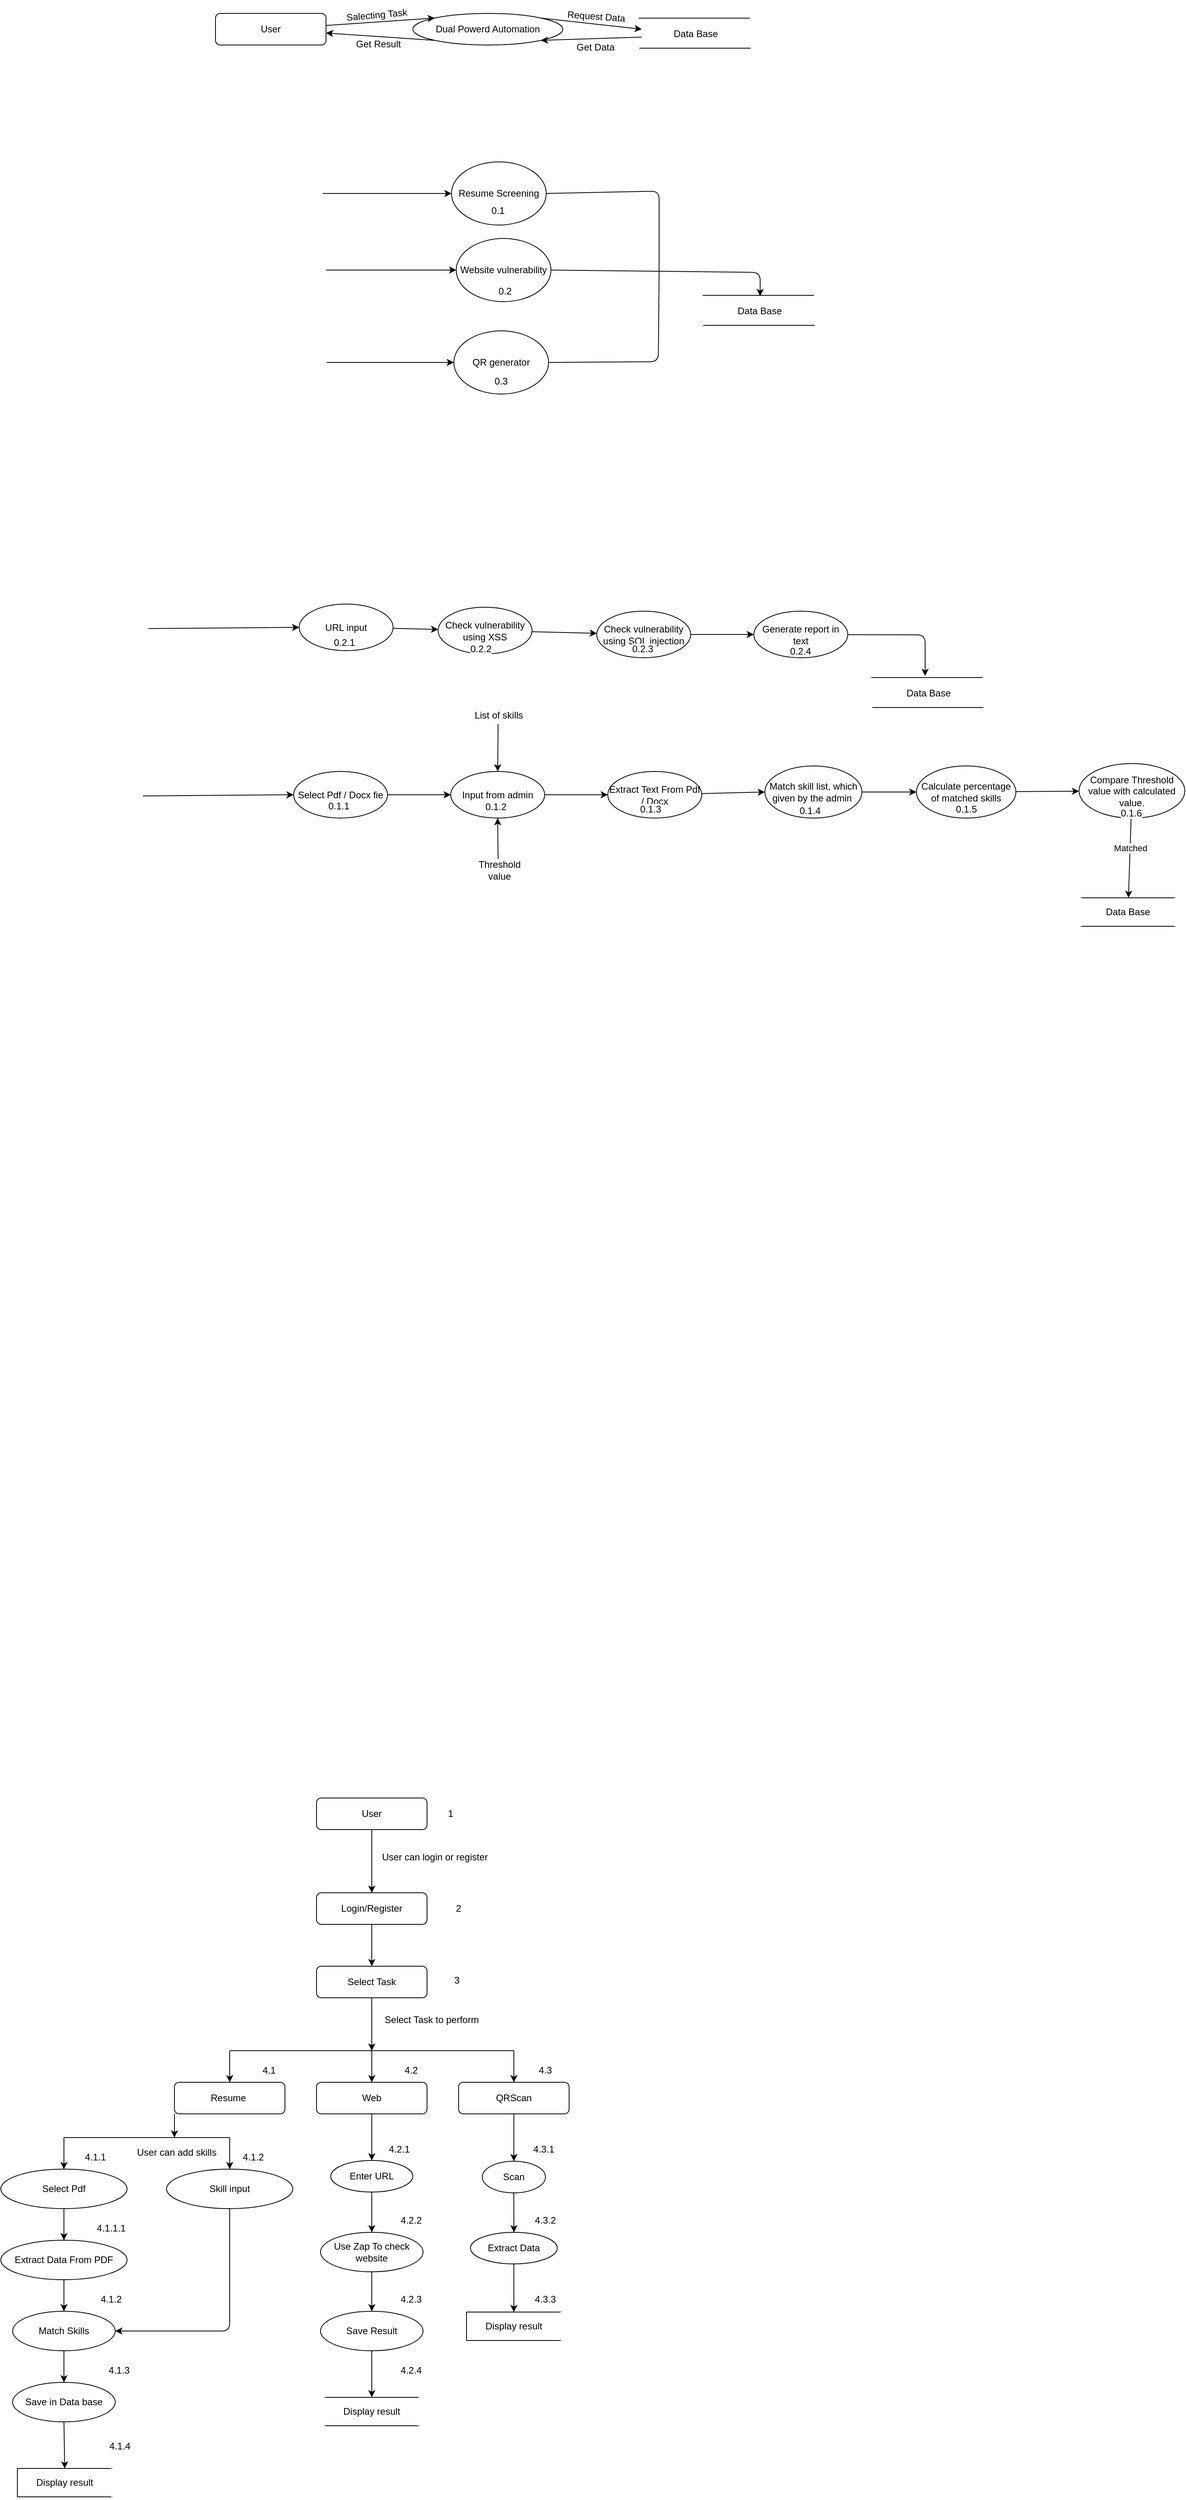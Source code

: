 <mxfile>
    <diagram id="rbiXSjlfoxICydGyb6rr" name="Page-1">
        <mxGraphModel dx="741" dy="552" grid="0" gridSize="10" guides="0" tooltips="1" connect="1" arrows="1" fold="1" page="1" pageScale="1" pageWidth="1654" pageHeight="2336" background="#ffffff" math="0" shadow="0">
            <root>
                <mxCell id="0"/>
                <mxCell id="1" parent="0"/>
                <mxCell id="105" value="" style="edgeStyle=none;html=1;entryX=0;entryY=0;entryDx=0;entryDy=0;rounded=1;strokeColor=#000000;" parent="1" source="103" target="104" edge="1">
                    <mxGeometry relative="1" as="geometry"/>
                </mxCell>
                <mxCell id="103" value="User" style="rounded=1;whiteSpace=wrap;html=1;fontColor=#000000;fillColor=none;strokeColor=#000000;" parent="1" vertex="1">
                    <mxGeometry x="383" y="100" width="140" height="40" as="geometry"/>
                </mxCell>
                <mxCell id="107" style="edgeStyle=none;html=1;exitX=1;exitY=0;exitDx=0;exitDy=0;entryX=0;entryY=0.5;entryDx=0;entryDy=0;rounded=1;strokeColor=#000000;" parent="1" source="104" edge="1">
                    <mxGeometry relative="1" as="geometry">
                        <mxPoint x="923" y="120" as="targetPoint"/>
                    </mxGeometry>
                </mxCell>
                <mxCell id="109" style="edgeStyle=none;html=1;exitX=0;exitY=1;exitDx=0;exitDy=0;rounded=1;strokeColor=#000000;" parent="1" source="104" target="103" edge="1">
                    <mxGeometry relative="1" as="geometry"/>
                </mxCell>
                <mxCell id="104" value="Dual Powerd Automation" style="ellipse;whiteSpace=wrap;html=1;rounded=1;fontColor=#000000;fillColor=none;strokeColor=#000000;" parent="1" vertex="1">
                    <mxGeometry x="633" y="100" width="190" height="40" as="geometry"/>
                </mxCell>
                <mxCell id="108" style="edgeStyle=none;html=1;exitX=0;exitY=0.75;exitDx=0;exitDy=0;entryX=1;entryY=1;entryDx=0;entryDy=0;rounded=1;strokeColor=#000000;" parent="1" target="104" edge="1">
                    <mxGeometry relative="1" as="geometry">
                        <mxPoint x="923" y="130" as="sourcePoint"/>
                    </mxGeometry>
                </mxCell>
                <mxCell id="112" value="" style="edgeStyle=none;html=1;rounded=1;strokeColor=#000000;" parent="1" source="110" target="111" edge="1">
                    <mxGeometry relative="1" as="geometry"/>
                </mxCell>
                <mxCell id="110" value="User" style="rounded=1;whiteSpace=wrap;html=1;fillColor=none;gradientColor=none;fillStyle=auto;strokeColor=#000000;fontColor=#000000;" parent="1" vertex="1">
                    <mxGeometry x="511" y="2360" width="140" height="40" as="geometry"/>
                </mxCell>
                <mxCell id="114" value="" style="edgeStyle=none;html=1;rounded=1;strokeColor=#000000;" parent="1" source="111" target="113" edge="1">
                    <mxGeometry relative="1" as="geometry"/>
                </mxCell>
                <mxCell id="111" value="Login/Register" style="rounded=1;whiteSpace=wrap;html=1;fontColor=#000000;fillColor=none;strokeColor=#000000;" parent="1" vertex="1">
                    <mxGeometry x="511" y="2480" width="140" height="40" as="geometry"/>
                </mxCell>
                <mxCell id="119" style="edgeStyle=none;html=1;exitX=0.5;exitY=1;exitDx=0;exitDy=0;rounded=1;strokeColor=#000000;" parent="1" source="113" edge="1">
                    <mxGeometry relative="1" as="geometry">
                        <mxPoint x="581" y="2680" as="targetPoint"/>
                    </mxGeometry>
                </mxCell>
                <mxCell id="113" value="Select Task" style="rounded=1;whiteSpace=wrap;html=1;fillColor=none;strokeColor=#000000;fontColor=#000000;" parent="1" vertex="1">
                    <mxGeometry x="511" y="2573" width="140" height="40" as="geometry"/>
                </mxCell>
                <mxCell id="115" value="1" style="text;strokeColor=none;align=center;fillColor=none;html=1;verticalAlign=middle;whiteSpace=wrap;rounded=1;fontColor=#000000;" parent="1" vertex="1">
                    <mxGeometry x="651" y="2365" width="60" height="30" as="geometry"/>
                </mxCell>
                <mxCell id="116" value="User can login or register" style="text;html=1;align=center;verticalAlign=middle;whiteSpace=wrap;rounded=0;shadow=0;glass=0;fontColor=#000000;" parent="1" vertex="1">
                    <mxGeometry x="591" y="2420" width="140" height="30" as="geometry"/>
                </mxCell>
                <mxCell id="117" value="2" style="text;strokeColor=none;align=center;fillColor=none;html=1;verticalAlign=middle;whiteSpace=wrap;rounded=1;fontColor=#000000;" parent="1" vertex="1">
                    <mxGeometry x="661" y="2485" width="60" height="30" as="geometry"/>
                </mxCell>
                <mxCell id="127" value="" style="edgeStyle=none;html=1;rounded=1;strokeColor=#000000;fontColor=#000000;" parent="1" target="126" edge="1">
                    <mxGeometry relative="1" as="geometry">
                        <mxPoint x="191" y="2790" as="sourcePoint"/>
                    </mxGeometry>
                </mxCell>
                <mxCell id="118" value="Resume&amp;nbsp;" style="rounded=1;whiteSpace=wrap;html=1;fontColor=#000000;strokeColor=#000000;fillColor=none;" parent="1" vertex="1">
                    <mxGeometry x="331" y="2720" width="140" height="40" as="geometry"/>
                </mxCell>
                <mxCell id="120" value="" style="endArrow=none;html=1;rounded=1;strokeColor=#000000;" parent="1" edge="1">
                    <mxGeometry width="50" height="50" relative="1" as="geometry">
                        <mxPoint x="401" y="2680" as="sourcePoint"/>
                        <mxPoint x="761" y="2680" as="targetPoint"/>
                        <Array as="points"/>
                    </mxGeometry>
                </mxCell>
                <mxCell id="121" value="" style="endArrow=classic;html=1;entryX=0.5;entryY=0;entryDx=0;entryDy=0;rounded=1;strokeColor=#000000;" parent="1" target="118" edge="1">
                    <mxGeometry width="50" height="50" relative="1" as="geometry">
                        <mxPoint x="401" y="2680" as="sourcePoint"/>
                        <mxPoint x="711" y="2610" as="targetPoint"/>
                    </mxGeometry>
                </mxCell>
                <mxCell id="133" value="" style="edgeStyle=none;html=1;rounded=1;strokeColor=#000000;fontColor=#000000;" parent="1" source="122" target="132" edge="1">
                    <mxGeometry relative="1" as="geometry"/>
                </mxCell>
                <mxCell id="122" value="Web" style="rounded=1;whiteSpace=wrap;html=1;strokeColor=#000000;fillColor=none;fontColor=#000000;" parent="1" vertex="1">
                    <mxGeometry x="511" y="2720" width="140" height="40" as="geometry"/>
                </mxCell>
                <mxCell id="137" value="" style="edgeStyle=none;html=1;rounded=1;strokeColor=#000000;fontColor=#000000;" parent="1" source="123" target="136" edge="1">
                    <mxGeometry relative="1" as="geometry"/>
                </mxCell>
                <mxCell id="123" value="QRScan" style="rounded=1;whiteSpace=wrap;html=1;strokeColor=#000000;fillColor=none;fontColor=#000000;" parent="1" vertex="1">
                    <mxGeometry x="691" y="2720" width="140" height="40" as="geometry"/>
                </mxCell>
                <mxCell id="124" value="" style="endArrow=classic;html=1;entryX=0.5;entryY=0;entryDx=0;entryDy=0;rounded=1;strokeColor=#000000;" parent="1" target="123" edge="1">
                    <mxGeometry width="50" height="50" relative="1" as="geometry">
                        <mxPoint x="761" y="2680" as="sourcePoint"/>
                        <mxPoint x="711" y="2610" as="targetPoint"/>
                    </mxGeometry>
                </mxCell>
                <mxCell id="125" value="" style="endArrow=classic;html=1;entryX=0.5;entryY=0;entryDx=0;entryDy=0;rounded=1;strokeColor=#000000;" parent="1" target="122" edge="1">
                    <mxGeometry width="50" height="50" relative="1" as="geometry">
                        <mxPoint x="581" y="2680" as="sourcePoint"/>
                        <mxPoint x="711" y="2610" as="targetPoint"/>
                    </mxGeometry>
                </mxCell>
                <mxCell id="143" value="" style="edgeStyle=none;html=1;entryX=0.5;entryY=0;entryDx=0;entryDy=0;rounded=1;strokeColor=#000000;" parent="1" source="126" target="149" edge="1">
                    <mxGeometry relative="1" as="geometry">
                        <mxPoint x="191" y="2920" as="targetPoint"/>
                    </mxGeometry>
                </mxCell>
                <mxCell id="126" value="Select Pdf" style="ellipse;whiteSpace=wrap;html=1;rounded=1;fontColor=#000000;strokeColor=#000000;fillColor=none;" parent="1" vertex="1">
                    <mxGeometry x="111" y="2830" width="160" height="50" as="geometry"/>
                </mxCell>
                <mxCell id="128" value="3" style="text;strokeColor=none;align=center;fillColor=none;html=1;verticalAlign=middle;whiteSpace=wrap;rounded=1;fontColor=#000000;" parent="1" vertex="1">
                    <mxGeometry x="659" y="2576" width="60" height="30" as="geometry"/>
                </mxCell>
                <mxCell id="129" value="4.1" style="text;strokeColor=none;align=center;fillColor=none;html=1;verticalAlign=middle;whiteSpace=wrap;rounded=1;fontColor=#000000;" parent="1" vertex="1">
                    <mxGeometry x="421" y="2690" width="60" height="30" as="geometry"/>
                </mxCell>
                <mxCell id="130" value="4.2" style="text;strokeColor=none;align=center;fillColor=none;html=1;verticalAlign=middle;whiteSpace=wrap;rounded=1;fontColor=#000000;" parent="1" vertex="1">
                    <mxGeometry x="601" y="2690" width="60" height="30" as="geometry"/>
                </mxCell>
                <mxCell id="131" value="4.3" style="text;strokeColor=none;align=center;fillColor=none;html=1;verticalAlign=middle;whiteSpace=wrap;rounded=1;fontColor=#000000;" parent="1" vertex="1">
                    <mxGeometry x="771" y="2690" width="60" height="30" as="geometry"/>
                </mxCell>
                <mxCell id="152" value="" style="edgeStyle=none;html=1;rounded=1;strokeColor=#000000;" parent="1" source="132" target="151" edge="1">
                    <mxGeometry relative="1" as="geometry"/>
                </mxCell>
                <mxCell id="132" value="Enter URL" style="ellipse;whiteSpace=wrap;html=1;rounded=1;fontColor=#000000;strokeColor=#000000;fillColor=none;" parent="1" vertex="1">
                    <mxGeometry x="529" y="2819" width="104" height="40" as="geometry"/>
                </mxCell>
                <mxCell id="156" value="" style="edgeStyle=none;html=1;rounded=1;strokeColor=#000000;" parent="1" source="136" target="155" edge="1">
                    <mxGeometry relative="1" as="geometry"/>
                </mxCell>
                <mxCell id="136" value="Scan" style="ellipse;whiteSpace=wrap;html=1;rounded=1;fontColor=#000000;strokeColor=#000000;fillColor=none;" parent="1" vertex="1">
                    <mxGeometry x="721" y="2820" width="80" height="40" as="geometry"/>
                </mxCell>
                <mxCell id="146" style="edgeStyle=none;html=1;exitX=0.5;exitY=1;exitDx=0;exitDy=0;entryX=1;entryY=0.5;entryDx=0;entryDy=0;rounded=1;strokeColor=#000000;" parent="1" source="138" target="144" edge="1">
                    <mxGeometry relative="1" as="geometry">
                        <mxPoint x="401" y="3020" as="targetPoint"/>
                        <Array as="points">
                            <mxPoint x="401" y="3035"/>
                        </Array>
                    </mxGeometry>
                </mxCell>
                <mxCell id="138" value="Skill input" style="ellipse;whiteSpace=wrap;html=1;rounded=1;fontColor=#000000;strokeColor=#000000;fillColor=none;" parent="1" vertex="1">
                    <mxGeometry x="321" y="2830" width="160" height="50" as="geometry"/>
                </mxCell>
                <mxCell id="139" value="" style="endArrow=none;html=1;rounded=1;strokeColor=#000000;fontColor=#000000;" parent="1" edge="1">
                    <mxGeometry width="50" height="50" relative="1" as="geometry">
                        <mxPoint x="191" y="2790" as="sourcePoint"/>
                        <mxPoint x="401" y="2790" as="targetPoint"/>
                        <Array as="points"/>
                    </mxGeometry>
                </mxCell>
                <mxCell id="140" value="" style="edgeStyle=none;html=1;entryX=0.5;entryY=0;entryDx=0;entryDy=0;rounded=1;strokeColor=#000000;" parent="1" target="138" edge="1">
                    <mxGeometry relative="1" as="geometry">
                        <mxPoint x="401" y="2790" as="sourcePoint"/>
                        <mxPoint x="201" y="2840" as="targetPoint"/>
                    </mxGeometry>
                </mxCell>
                <mxCell id="141" value="" style="edgeStyle=none;html=1;exitX=0;exitY=1;exitDx=0;exitDy=0;rounded=1;strokeColor=#000000;fontColor=#000000;" parent="1" source="118" edge="1">
                    <mxGeometry relative="1" as="geometry">
                        <mxPoint x="211" y="2810" as="sourcePoint"/>
                        <mxPoint x="331" y="2790" as="targetPoint"/>
                    </mxGeometry>
                </mxCell>
                <mxCell id="145" value="" style="edgeStyle=none;html=1;exitX=0.5;exitY=1;exitDx=0;exitDy=0;rounded=1;strokeColor=#000000;" parent="1" source="149" target="144" edge="1">
                    <mxGeometry relative="1" as="geometry">
                        <mxPoint x="192.176" y="2960" as="sourcePoint"/>
                    </mxGeometry>
                </mxCell>
                <mxCell id="148" value="" style="edgeStyle=none;html=1;rounded=1;strokeColor=#000000;" parent="1" source="144" target="147" edge="1">
                    <mxGeometry relative="1" as="geometry"/>
                </mxCell>
                <mxCell id="144" value="Match Skills" style="ellipse;whiteSpace=wrap;html=1;rounded=1;fontColor=#000000;strokeColor=#000000;fillColor=none;" parent="1" vertex="1">
                    <mxGeometry x="126" y="3010" width="130" height="50" as="geometry"/>
                </mxCell>
                <mxCell id="174" style="edgeStyle=none;html=1;exitX=0.5;exitY=1;exitDx=0;exitDy=0;entryX=0.5;entryY=0;entryDx=0;entryDy=0;rounded=1;strokeColor=#000000;" parent="1" source="147" target="184" edge="1">
                    <mxGeometry relative="1" as="geometry">
                        <mxPoint x="191.5" y="3207.5" as="targetPoint"/>
                    </mxGeometry>
                </mxCell>
                <mxCell id="147" value="Save in Data base" style="ellipse;whiteSpace=wrap;html=1;rounded=1;fontColor=#000000;strokeColor=#000000;fillColor=none;" parent="1" vertex="1">
                    <mxGeometry x="126" y="3100" width="130" height="50" as="geometry"/>
                </mxCell>
                <mxCell id="149" value="Extract Data From PDF" style="ellipse;whiteSpace=wrap;html=1;rounded=1;fontColor=#000000;strokeColor=#000000;fillColor=none;" parent="1" vertex="1">
                    <mxGeometry x="111" y="2920" width="160" height="50" as="geometry"/>
                </mxCell>
                <mxCell id="154" value="" style="edgeStyle=none;html=1;rounded=1;strokeColor=#000000;" parent="1" source="151" target="153" edge="1">
                    <mxGeometry relative="1" as="geometry"/>
                </mxCell>
                <mxCell id="151" value="Use Zap To check website" style="ellipse;whiteSpace=wrap;html=1;rounded=1;fontColor=#000000;strokeColor=#000000;fillColor=none;" parent="1" vertex="1">
                    <mxGeometry x="516" y="2910" width="130" height="50" as="geometry"/>
                </mxCell>
                <mxCell id="160" value="" style="edgeStyle=none;html=1;rounded=1;strokeColor=#000000;entryX=0.5;entryY=0;entryDx=0;entryDy=0;" parent="1" source="153" target="186" edge="1">
                    <mxGeometry relative="1" as="geometry">
                        <mxPoint x="581" y="3100" as="targetPoint"/>
                    </mxGeometry>
                </mxCell>
                <mxCell id="153" value="Save Result" style="ellipse;whiteSpace=wrap;html=1;rounded=1;fontColor=#000000;strokeColor=#000000;fillColor=none;" parent="1" vertex="1">
                    <mxGeometry x="516" y="3010" width="130" height="50" as="geometry"/>
                </mxCell>
                <mxCell id="158" value="" style="edgeStyle=none;html=1;rounded=1;strokeColor=#000000;entryX=0.5;entryY=0;entryDx=0;entryDy=0;" parent="1" source="155" target="188" edge="1">
                    <mxGeometry relative="1" as="geometry">
                        <mxPoint x="761" y="3010" as="targetPoint"/>
                    </mxGeometry>
                </mxCell>
                <mxCell id="155" value="Extract Data" style="ellipse;whiteSpace=wrap;html=1;rounded=1;fontColor=#000000;strokeColor=#000000;fillColor=none;" parent="1" vertex="1">
                    <mxGeometry x="706" y="2910" width="110" height="40" as="geometry"/>
                </mxCell>
                <mxCell id="161" value="4.1.1" style="text;strokeColor=none;align=center;fillColor=none;html=1;verticalAlign=middle;whiteSpace=wrap;rounded=1;fontColor=#000000;" parent="1" vertex="1">
                    <mxGeometry x="201" y="2800" width="60" height="30" as="geometry"/>
                </mxCell>
                <mxCell id="162" value="4.1.2" style="text;strokeColor=none;align=center;fillColor=none;html=1;verticalAlign=middle;whiteSpace=wrap;rounded=1;fontColor=#000000;" parent="1" vertex="1">
                    <mxGeometry x="401" y="2800" width="60" height="30" as="geometry"/>
                </mxCell>
                <mxCell id="163" value="4.2.1" style="text;strokeColor=none;align=center;fillColor=none;html=1;verticalAlign=middle;whiteSpace=wrap;rounded=1;fontColor=#000000;" parent="1" vertex="1">
                    <mxGeometry x="586" y="2790" width="60" height="30" as="geometry"/>
                </mxCell>
                <mxCell id="164" value="4.3.1" style="text;strokeColor=none;align=center;fillColor=none;html=1;verticalAlign=middle;whiteSpace=wrap;rounded=1;fontColor=#000000;" parent="1" vertex="1">
                    <mxGeometry x="769" y="2790" width="60" height="30" as="geometry"/>
                </mxCell>
                <mxCell id="165" value="4.1.1.1" style="text;strokeColor=none;align=center;fillColor=none;html=1;verticalAlign=middle;whiteSpace=wrap;rounded=1;fontColor=#000000;" parent="1" vertex="1">
                    <mxGeometry x="221" y="2890" width="60" height="30" as="geometry"/>
                </mxCell>
                <mxCell id="166" value="4.1.2" style="text;strokeColor=none;align=center;fillColor=none;html=1;verticalAlign=middle;whiteSpace=wrap;rounded=1;fontColor=#000000;" parent="1" vertex="1">
                    <mxGeometry x="221" y="2980" width="60" height="30" as="geometry"/>
                </mxCell>
                <mxCell id="167" value="4.1.3" style="text;strokeColor=none;align=center;fillColor=none;html=1;verticalAlign=middle;whiteSpace=wrap;rounded=1;fontColor=#000000;" parent="1" vertex="1">
                    <mxGeometry x="231" y="3070" width="60" height="30" as="geometry"/>
                </mxCell>
                <mxCell id="168" value="4.2.2" style="text;strokeColor=none;align=center;fillColor=none;html=1;verticalAlign=middle;whiteSpace=wrap;rounded=1;fontColor=#000000;" parent="1" vertex="1">
                    <mxGeometry x="601" y="2880" width="60" height="30" as="geometry"/>
                </mxCell>
                <mxCell id="169" value="4.2.3" style="text;strokeColor=none;align=center;fillColor=none;html=1;verticalAlign=middle;whiteSpace=wrap;rounded=1;fontColor=#000000;" parent="1" vertex="1">
                    <mxGeometry x="601" y="2980" width="60" height="30" as="geometry"/>
                </mxCell>
                <mxCell id="170" value="4.2.4" style="text;strokeColor=none;align=center;fillColor=none;html=1;verticalAlign=middle;whiteSpace=wrap;rounded=1;fontColor=#000000;" parent="1" vertex="1">
                    <mxGeometry x="601" y="3070" width="60" height="30" as="geometry"/>
                </mxCell>
                <mxCell id="171" value="4.3.2" style="text;strokeColor=none;align=center;fillColor=none;html=1;verticalAlign=middle;whiteSpace=wrap;rounded=1;fontColor=#000000;" parent="1" vertex="1">
                    <mxGeometry x="771" y="2880" width="60" height="30" as="geometry"/>
                </mxCell>
                <mxCell id="172" value="4.3.3" style="text;strokeColor=none;align=center;fillColor=none;html=1;verticalAlign=middle;whiteSpace=wrap;rounded=1;fontColor=#000000;" parent="1" vertex="1">
                    <mxGeometry x="771" y="2980" width="60" height="30" as="geometry"/>
                </mxCell>
                <mxCell id="175" value="4.1.4" style="text;strokeColor=none;align=center;fillColor=none;html=1;verticalAlign=middle;whiteSpace=wrap;rounded=1;fontColor=#000000;" parent="1" vertex="1">
                    <mxGeometry x="232" y="3166" width="60" height="30" as="geometry"/>
                </mxCell>
                <mxCell id="176" value="Salecting Task" style="text;strokeColor=none;align=center;fillColor=none;html=1;verticalAlign=middle;whiteSpace=wrap;rounded=0;shadow=0;glass=0;sketch=0;fillStyle=auto;fontColor=#000000;rotation=-5;" parent="1" vertex="1">
                    <mxGeometry x="547" y="87" width="81" height="30" as="geometry"/>
                </mxCell>
                <mxCell id="177" value="Get Result" style="text;strokeColor=none;align=center;fillColor=none;html=1;verticalAlign=middle;whiteSpace=wrap;rounded=0;shadow=0;glass=0;sketch=0;fillStyle=auto;fontColor=#000000;rotation=0;" parent="1" vertex="1">
                    <mxGeometry x="549" y="124" width="81" height="30" as="geometry"/>
                </mxCell>
                <mxCell id="178" value="Get Data" style="text;strokeColor=none;align=center;fillColor=none;html=1;verticalAlign=middle;whiteSpace=wrap;rounded=0;shadow=0;glass=0;sketch=0;fillStyle=auto;fontColor=#000000;rotation=0;" parent="1" vertex="1">
                    <mxGeometry x="824" y="128" width="81" height="30" as="geometry"/>
                </mxCell>
                <mxCell id="179" value="Request Data" style="text;strokeColor=none;align=center;fillColor=none;html=1;verticalAlign=middle;whiteSpace=wrap;rounded=0;shadow=0;glass=0;sketch=0;fillStyle=auto;fontColor=#000000;rotation=4;" parent="1" vertex="1">
                    <mxGeometry x="825" y="89" width="81" height="30" as="geometry"/>
                </mxCell>
                <mxCell id="180" value="Select Task to perform" style="text;html=1;align=center;verticalAlign=middle;whiteSpace=wrap;rounded=0;shadow=0;glass=0;fontColor=#000000;" parent="1" vertex="1">
                    <mxGeometry x="587" y="2626" width="140" height="30" as="geometry"/>
                </mxCell>
                <mxCell id="181" value="User can add skills" style="text;html=1;align=center;verticalAlign=middle;whiteSpace=wrap;rounded=0;shadow=0;glass=0;fontColor=#000000;" parent="1" vertex="1">
                    <mxGeometry x="264" y="2794" width="140" height="30" as="geometry"/>
                </mxCell>
                <mxCell id="184" value="Display result" style="rounded=0;whiteSpace=wrap;html=1;shadow=0;glass=0;sketch=0;fillStyle=auto;strokeColor=#000000;fontColor=#000000;fillColor=none;gradientColor=none;" parent="1" vertex="1">
                    <mxGeometry x="132" y="3209" width="120" height="36" as="geometry"/>
                </mxCell>
                <mxCell id="185" value="" style="endArrow=none;html=1;strokeColor=#FFFFFF;fontColor=#000000;entryX=1;entryY=0;entryDx=0;entryDy=0;exitX=1;exitY=1;exitDx=0;exitDy=0;strokeWidth=3;" parent="1" source="184" target="184" edge="1">
                    <mxGeometry width="50" height="50" relative="1" as="geometry">
                        <mxPoint x="240" y="3268" as="sourcePoint"/>
                        <mxPoint x="290" y="3218" as="targetPoint"/>
                    </mxGeometry>
                </mxCell>
                <mxCell id="186" value="Display result" style="rounded=0;whiteSpace=wrap;html=1;shadow=0;glass=0;sketch=0;fillStyle=auto;strokeColor=#000000;fontColor=#000000;fillColor=none;gradientColor=none;" parent="1" vertex="1">
                    <mxGeometry x="521" y="3119" width="120" height="36" as="geometry"/>
                </mxCell>
                <mxCell id="187" value="" style="endArrow=none;html=1;strokeColor=#FFFFFF;fontColor=#000000;entryX=1;entryY=0;entryDx=0;entryDy=0;exitX=1;exitY=1;exitDx=0;exitDy=0;strokeWidth=3;" parent="1" source="186" target="186" edge="1">
                    <mxGeometry width="50" height="50" relative="1" as="geometry">
                        <mxPoint x="630" y="3242" as="sourcePoint"/>
                        <mxPoint x="680" y="3192" as="targetPoint"/>
                    </mxGeometry>
                </mxCell>
                <mxCell id="188" value="Display result" style="rounded=0;whiteSpace=wrap;html=1;shadow=0;glass=0;sketch=0;fillStyle=auto;strokeColor=#000000;fontColor=#000000;fillColor=none;gradientColor=none;" parent="1" vertex="1">
                    <mxGeometry x="701" y="3011" width="120" height="36" as="geometry"/>
                </mxCell>
                <mxCell id="189" value="" style="endArrow=none;html=1;strokeColor=#FFFFFF;fontColor=#000000;entryX=1;entryY=0;entryDx=0;entryDy=0;exitX=1;exitY=1;exitDx=0;exitDy=0;strokeWidth=3;" parent="1" source="188" target="188" edge="1">
                    <mxGeometry width="50" height="50" relative="1" as="geometry">
                        <mxPoint x="836" y="3200" as="sourcePoint"/>
                        <mxPoint x="886" y="3150" as="targetPoint"/>
                    </mxGeometry>
                </mxCell>
                <mxCell id="190" value="Resume Screening" style="ellipse;whiteSpace=wrap;html=1;fillColor=none;strokeColor=#000000;fontColor=#000000;" parent="1" vertex="1">
                    <mxGeometry x="682" y="288" width="120" height="80" as="geometry"/>
                </mxCell>
                <mxCell id="204" value="" style="endArrow=none;html=1;strokeColor=#FFFFFF;fontColor=#000000;entryX=1;entryY=0;entryDx=0;entryDy=0;exitX=1;exitY=1;exitDx=0;exitDy=0;strokeWidth=3;" parent="1" edge="1">
                    <mxGeometry width="50" height="50" relative="1" as="geometry">
                        <mxPoint x="521" y="3155" as="sourcePoint"/>
                        <mxPoint x="521" y="3119" as="targetPoint"/>
                    </mxGeometry>
                </mxCell>
                <mxCell id="214" value="Website vulnerability" style="ellipse;whiteSpace=wrap;html=1;fillColor=none;strokeColor=#000000;fontColor=#000000;" parent="1" vertex="1">
                    <mxGeometry x="688" y="385" width="120" height="80" as="geometry"/>
                </mxCell>
                <mxCell id="215" value="" style="endArrow=none;html=1;fontColor=#000000;strokeColor=#000000;" parent="1" edge="1">
                    <mxGeometry width="50" height="50" relative="1" as="geometry">
                        <mxPoint x="1142" y="495" as="sourcePoint"/>
                        <mxPoint x="1001.0" y="495" as="targetPoint"/>
                    </mxGeometry>
                </mxCell>
                <mxCell id="217" value="Data Base" style="text;html=1;align=center;verticalAlign=middle;resizable=0;points=[];autosize=1;strokeColor=none;fillColor=none;fontColor=#000000;" parent="1" vertex="1">
                    <mxGeometry x="1035" y="464" width="74" height="26" as="geometry"/>
                </mxCell>
                <mxCell id="218" value="" style="endArrow=classic;html=1;strokeColor=#000000;fontColor=#000000;exitX=1;exitY=0.5;exitDx=0;exitDy=0;" parent="1" source="214" edge="1">
                    <mxGeometry width="50" height="50" relative="1" as="geometry">
                        <mxPoint x="559" y="266" as="sourcePoint"/>
                        <mxPoint x="1073" y="458" as="targetPoint"/>
                        <Array as="points">
                            <mxPoint x="1073" y="428"/>
                        </Array>
                    </mxGeometry>
                </mxCell>
                <mxCell id="221" value="QR generator" style="ellipse;whiteSpace=wrap;html=1;fillColor=none;strokeColor=#000000;fontColor=#000000;" parent="1" vertex="1">
                    <mxGeometry x="685" y="502" width="120" height="80" as="geometry"/>
                </mxCell>
                <mxCell id="222" value="" style="endArrow=none;html=1;fontColor=#000000;strokeColor=#000000;" parent="1" edge="1">
                    <mxGeometry width="50" height="50" relative="1" as="geometry">
                        <mxPoint x="1141" y="457" as="sourcePoint"/>
                        <mxPoint x="1000.0" y="457" as="targetPoint"/>
                    </mxGeometry>
                </mxCell>
                <mxCell id="297" value="" style="edgeStyle=none;html=1;strokeColor=#000000;" edge="1" parent="1" source="231" target="233">
                    <mxGeometry relative="1" as="geometry"/>
                </mxCell>
                <mxCell id="231" value="URL input" style="ellipse;whiteSpace=wrap;html=1;rounded=1;fontColor=#000000;strokeColor=#000000;fillColor=none;" parent="1" vertex="1">
                    <mxGeometry x="489" y="848" width="119" height="59" as="geometry"/>
                </mxCell>
                <mxCell id="300" value="" style="edgeStyle=none;html=1;strokeColor=#000000;" edge="1" parent="1" source="232" target="299">
                    <mxGeometry relative="1" as="geometry"/>
                </mxCell>
                <mxCell id="232" value="Check vulnerability using SQL injection" style="ellipse;whiteSpace=wrap;html=1;rounded=1;fontColor=#000000;strokeColor=#000000;fillColor=none;" parent="1" vertex="1">
                    <mxGeometry x="866" y="857" width="119" height="59" as="geometry"/>
                </mxCell>
                <mxCell id="298" value="" style="edgeStyle=none;html=1;strokeColor=#000000;" edge="1" parent="1" source="233" target="232">
                    <mxGeometry relative="1" as="geometry"/>
                </mxCell>
                <mxCell id="233" value="Check vulnerability using XSS" style="ellipse;whiteSpace=wrap;html=1;rounded=1;fontColor=#000000;strokeColor=#000000;fillColor=none;" parent="1" vertex="1">
                    <mxGeometry x="665" y="852" width="119" height="59" as="geometry"/>
                </mxCell>
                <mxCell id="235" value="Data Base" style="rounded=0;whiteSpace=wrap;html=1;shadow=0;glass=0;sketch=0;fillStyle=auto;strokeColor=#000000;fontColor=#000000;fillColor=none;gradientColor=none;" parent="1" vertex="1">
                    <mxGeometry x="1479" y="1220" width="120" height="36" as="geometry"/>
                </mxCell>
                <mxCell id="236" value="" style="endArrow=none;html=1;strokeColor=#FFFFFF;fontColor=#000000;entryX=0;entryY=0;entryDx=0;entryDy=0;exitX=0;exitY=1;exitDx=0;exitDy=0;strokeWidth=3;" parent="1" source="235" target="235" edge="1">
                    <mxGeometry width="50" height="50" relative="1" as="geometry">
                        <mxPoint x="1420" y="1266" as="sourcePoint"/>
                        <mxPoint x="1420" y="1230" as="targetPoint"/>
                        <Array as="points"/>
                    </mxGeometry>
                </mxCell>
                <mxCell id="241" value="" style="endArrow=none;html=1;strokeColor=#FFFFFF;fontColor=#000000;entryX=0;entryY=0;entryDx=0;entryDy=0;exitX=0;exitY=1;exitDx=0;exitDy=0;strokeWidth=3;" parent="1" edge="1">
                    <mxGeometry width="50" height="50" relative="1" as="geometry">
                        <mxPoint x="1599.0" y="1256" as="sourcePoint"/>
                        <mxPoint x="1599" y="1220" as="targetPoint"/>
                        <Array as="points"/>
                    </mxGeometry>
                </mxCell>
                <mxCell id="264" value="" style="endArrow=none;html=1;strokeColor=#000000;exitX=1;exitY=0.5;exitDx=0;exitDy=0;" parent="1" source="190" edge="1">
                    <mxGeometry width="50" height="50" relative="1" as="geometry">
                        <mxPoint x="857" y="241" as="sourcePoint"/>
                        <mxPoint x="945" y="430" as="targetPoint"/>
                        <Array as="points">
                            <mxPoint x="945" y="325"/>
                        </Array>
                    </mxGeometry>
                </mxCell>
                <mxCell id="265" value="" style="endArrow=none;html=1;strokeColor=#000000;exitX=1;exitY=0.5;exitDx=0;exitDy=0;" parent="1" source="221" edge="1">
                    <mxGeometry width="50" height="50" relative="1" as="geometry">
                        <mxPoint x="852" y="335" as="sourcePoint"/>
                        <mxPoint x="945" y="428" as="targetPoint"/>
                        <Array as="points">
                            <mxPoint x="944" y="541"/>
                        </Array>
                    </mxGeometry>
                </mxCell>
                <mxCell id="271" value="0.1" style="text;strokeColor=none;align=center;fillColor=none;html=1;verticalAlign=middle;whiteSpace=wrap;rounded=0;fontColor=#000000;" parent="1" vertex="1">
                    <mxGeometry x="711.005" y="335.001" width="60" height="30" as="geometry"/>
                </mxCell>
                <mxCell id="272" value="0.2" style="text;strokeColor=none;align=center;fillColor=none;html=1;verticalAlign=middle;whiteSpace=wrap;rounded=0;fontColor=#000000;" parent="1" vertex="1">
                    <mxGeometry x="720" y="439" width="60" height="25" as="geometry"/>
                </mxCell>
                <mxCell id="273" value="0.3" style="text;strokeColor=none;align=center;fillColor=none;html=1;verticalAlign=middle;whiteSpace=wrap;rounded=0;fontColor=#000000;" parent="1" vertex="1">
                    <mxGeometry x="715.005" y="551.001" width="60" height="30" as="geometry"/>
                </mxCell>
                <mxCell id="289" value="" style="endArrow=none;html=1;fontColor=#000000;strokeColor=#000000;" edge="1" parent="1">
                    <mxGeometry width="50" height="50" relative="1" as="geometry">
                        <mxPoint x="1061" y="144" as="sourcePoint"/>
                        <mxPoint x="920.0" y="144" as="targetPoint"/>
                    </mxGeometry>
                </mxCell>
                <mxCell id="290" value="Data Base" style="text;html=1;align=center;verticalAlign=middle;resizable=0;points=[];autosize=1;strokeColor=none;fillColor=none;fontColor=#000000;" vertex="1" parent="1">
                    <mxGeometry x="954" y="113" width="74" height="26" as="geometry"/>
                </mxCell>
                <mxCell id="291" value="" style="endArrow=none;html=1;fontColor=#000000;strokeColor=#000000;" edge="1" parent="1">
                    <mxGeometry width="50" height="50" relative="1" as="geometry">
                        <mxPoint x="1060" y="106" as="sourcePoint"/>
                        <mxPoint x="919.0" y="106" as="targetPoint"/>
                    </mxGeometry>
                </mxCell>
                <mxCell id="293" value="" style="endArrow=classic;html=1;entryX=0;entryY=0.5;entryDx=0;entryDy=0;strokeColor=#000000;" edge="1" parent="1" target="190">
                    <mxGeometry width="50" height="50" relative="1" as="geometry">
                        <mxPoint x="519" y="328" as="sourcePoint"/>
                        <mxPoint x="753" y="301" as="targetPoint"/>
                    </mxGeometry>
                </mxCell>
                <mxCell id="294" value="" style="endArrow=classic;html=1;entryX=0;entryY=0.5;entryDx=0;entryDy=0;strokeColor=#000000;" edge="1" parent="1" target="214">
                    <mxGeometry width="50" height="50" relative="1" as="geometry">
                        <mxPoint x="523" y="425" as="sourcePoint"/>
                        <mxPoint x="649.0" y="426" as="targetPoint"/>
                    </mxGeometry>
                </mxCell>
                <mxCell id="295" value="" style="endArrow=classic;html=1;entryX=0;entryY=0.5;entryDx=0;entryDy=0;strokeColor=#000000;" edge="1" parent="1" target="221">
                    <mxGeometry width="50" height="50" relative="1" as="geometry">
                        <mxPoint x="524" y="542" as="sourcePoint"/>
                        <mxPoint x="688.0" y="533" as="targetPoint"/>
                    </mxGeometry>
                </mxCell>
                <mxCell id="296" value="" style="endArrow=classic;html=1;entryX=0;entryY=0.5;entryDx=0;entryDy=0;strokeColor=#000000;" edge="1" parent="1" target="231">
                    <mxGeometry width="50" height="50" relative="1" as="geometry">
                        <mxPoint x="298" y="879" as="sourcePoint"/>
                        <mxPoint x="466.0" y="879" as="targetPoint"/>
                    </mxGeometry>
                </mxCell>
                <mxCell id="302" value="" style="edgeStyle=none;html=1;strokeColor=#000000;" edge="1" parent="1" source="299">
                    <mxGeometry relative="1" as="geometry">
                        <mxPoint x="1282" y="939" as="targetPoint"/>
                        <Array as="points">
                            <mxPoint x="1282" y="887"/>
                        </Array>
                    </mxGeometry>
                </mxCell>
                <mxCell id="299" value="Generate report in text" style="ellipse;whiteSpace=wrap;html=1;rounded=1;fontColor=#000000;strokeColor=#000000;fillColor=none;" vertex="1" parent="1">
                    <mxGeometry x="1065" y="857" width="119" height="59" as="geometry"/>
                </mxCell>
                <mxCell id="303" value="" style="endArrow=none;html=1;fontColor=#000000;strokeColor=#000000;" edge="1" parent="1">
                    <mxGeometry width="50" height="50" relative="1" as="geometry">
                        <mxPoint x="1356" y="979" as="sourcePoint"/>
                        <mxPoint x="1215.0" y="979" as="targetPoint"/>
                    </mxGeometry>
                </mxCell>
                <mxCell id="304" value="Data Base" style="text;html=1;align=center;verticalAlign=middle;resizable=0;points=[];autosize=1;strokeColor=none;fillColor=none;fontColor=#000000;" vertex="1" parent="1">
                    <mxGeometry x="1249" y="948" width="74" height="26" as="geometry"/>
                </mxCell>
                <mxCell id="305" value="" style="endArrow=none;html=1;fontColor=#000000;strokeColor=#000000;" edge="1" parent="1">
                    <mxGeometry width="50" height="50" relative="1" as="geometry">
                        <mxPoint x="1355" y="941" as="sourcePoint"/>
                        <mxPoint x="1214.0" y="941" as="targetPoint"/>
                    </mxGeometry>
                </mxCell>
                <mxCell id="309" value="" style="edgeStyle=none;html=1;strokeColor=#000000;" edge="1" parent="1" source="306" target="308">
                    <mxGeometry relative="1" as="geometry"/>
                </mxCell>
                <mxCell id="306" value="Select Pdf / Docx fie" style="ellipse;whiteSpace=wrap;html=1;rounded=1;fontColor=#000000;strokeColor=#000000;fillColor=none;" vertex="1" parent="1">
                    <mxGeometry x="482" y="1060" width="119" height="59" as="geometry"/>
                </mxCell>
                <mxCell id="307" value="" style="endArrow=classic;html=1;entryX=0;entryY=0.5;entryDx=0;entryDy=0;strokeColor=#000000;" edge="1" parent="1" target="306">
                    <mxGeometry width="50" height="50" relative="1" as="geometry">
                        <mxPoint x="291" y="1091.0" as="sourcePoint"/>
                        <mxPoint x="459.0" y="1091" as="targetPoint"/>
                    </mxGeometry>
                </mxCell>
                <mxCell id="315" value="" style="edgeStyle=none;html=1;strokeColor=#000000;fontColor=#000000;" edge="1" parent="1" source="308" target="314">
                    <mxGeometry relative="1" as="geometry"/>
                </mxCell>
                <mxCell id="308" value="Input from admin" style="ellipse;whiteSpace=wrap;html=1;rounded=1;fontColor=#000000;strokeColor=#000000;fillColor=none;" vertex="1" parent="1">
                    <mxGeometry x="681" y="1060" width="119" height="59" as="geometry"/>
                </mxCell>
                <mxCell id="310" value="" style="endArrow=classic;html=1;entryX=0.5;entryY=1;entryDx=0;entryDy=0;strokeColor=#000000;" edge="1" parent="1" target="308">
                    <mxGeometry width="50" height="50" relative="1" as="geometry">
                        <mxPoint x="741" y="1171" as="sourcePoint"/>
                        <mxPoint x="500.0" y="1175" as="targetPoint"/>
                    </mxGeometry>
                </mxCell>
                <mxCell id="311" value="" style="endArrow=classic;html=1;entryX=0.5;entryY=0;entryDx=0;entryDy=0;strokeColor=#000000;" edge="1" parent="1" target="308">
                    <mxGeometry width="50" height="50" relative="1" as="geometry">
                        <mxPoint x="741" y="1000" as="sourcePoint"/>
                        <mxPoint x="750.5" y="1129.0" as="targetPoint"/>
                    </mxGeometry>
                </mxCell>
                <mxCell id="312" value="List of skills" style="text;strokeColor=none;align=center;fillColor=none;html=1;verticalAlign=middle;whiteSpace=wrap;rounded=0;fontColor=#000000;" vertex="1" parent="1">
                    <mxGeometry x="704" y="974" width="76.44" height="30" as="geometry"/>
                </mxCell>
                <mxCell id="313" value="Threshold value" style="text;strokeColor=none;align=center;fillColor=none;html=1;verticalAlign=middle;whiteSpace=wrap;rounded=0;fontColor=#000000;" vertex="1" parent="1">
                    <mxGeometry x="705" y="1170" width="76.44" height="30" as="geometry"/>
                </mxCell>
                <mxCell id="316" value="" style="edgeStyle=none;html=1;strokeColor=#000000;fontColor=#000000;entryX=0;entryY=0.5;entryDx=0;entryDy=0;" edge="1" parent="1" source="314" target="317">
                    <mxGeometry relative="1" as="geometry">
                        <mxPoint x="1083" y="1090" as="targetPoint"/>
                    </mxGeometry>
                </mxCell>
                <mxCell id="314" value="Extract Text From Pdf / Docx" style="ellipse;whiteSpace=wrap;html=1;rounded=1;fontColor=#000000;strokeColor=#000000;fillColor=none;" vertex="1" parent="1">
                    <mxGeometry x="880" y="1060" width="119" height="59" as="geometry"/>
                </mxCell>
                <mxCell id="320" value="" style="edgeStyle=none;html=1;strokeColor=#000000;fontColor=#000000;" edge="1" parent="1" source="317" target="319">
                    <mxGeometry relative="1" as="geometry"/>
                </mxCell>
                <mxCell id="317" value="Match skill list, which given by the admin&amp;nbsp;" style="ellipse;whiteSpace=wrap;html=1;rounded=1;fontColor=#000000;strokeColor=#000000;fillColor=none;" vertex="1" parent="1">
                    <mxGeometry x="1079" y="1053" width="123" height="66" as="geometry"/>
                </mxCell>
                <mxCell id="322" value="" style="edgeStyle=none;html=1;strokeColor=#000000;fontColor=#000000;" edge="1" parent="1" source="319" target="321">
                    <mxGeometry relative="1" as="geometry"/>
                </mxCell>
                <mxCell id="319" value="Calculate percentage of matched skills" style="ellipse;whiteSpace=wrap;html=1;rounded=1;fontColor=#000000;strokeColor=#000000;fillColor=none;" vertex="1" parent="1">
                    <mxGeometry x="1271" y="1053" width="126" height="66" as="geometry"/>
                </mxCell>
                <mxCell id="323" value="" style="edgeStyle=none;html=1;strokeColor=#000000;fontColor=#000000;" edge="1" parent="1" source="321" target="235">
                    <mxGeometry relative="1" as="geometry"/>
                </mxCell>
                <mxCell id="324" value="&lt;span style=&quot;background-color: rgb(255, 255, 255);&quot;&gt;Matched&lt;/span&gt;" style="edgeLabel;html=1;align=center;verticalAlign=middle;resizable=0;points=[];fontColor=#000000;" vertex="1" connectable="0" parent="323">
                    <mxGeometry x="-0.254" relative="1" as="geometry">
                        <mxPoint as="offset"/>
                    </mxGeometry>
                </mxCell>
                <mxCell id="321" value="Compare Threshold value with calculated value." style="ellipse;whiteSpace=wrap;html=1;rounded=1;fontColor=#000000;strokeColor=#000000;fillColor=none;" vertex="1" parent="1">
                    <mxGeometry x="1477" y="1050" width="134" height="69" as="geometry"/>
                </mxCell>
                <mxCell id="325" value="&lt;span style=&quot;font-family: Helvetica; font-size: 12px; font-style: normal; font-variant-ligatures: normal; font-variant-caps: normal; font-weight: 400; letter-spacing: normal; orphans: 2; text-align: center; text-indent: 0px; text-transform: none; widows: 2; word-spacing: 0px; -webkit-text-stroke-width: 0px; text-decoration-thickness: initial; text-decoration-style: initial; text-decoration-color: initial; float: none; display: inline !important; background-color: rgb(255, 255, 255);&quot;&gt;&lt;font color=&quot;#000000&quot;&gt;0.1.1&lt;/font&gt;&lt;/span&gt;" style="text;whiteSpace=wrap;html=1;fontColor=#FFFFFF;" vertex="1" parent="1">
                    <mxGeometry x="524.002" y="1090.002" width="136" height="36" as="geometry"/>
                </mxCell>
                <mxCell id="326" value="&lt;span style=&quot;color: rgb(0, 0, 0); font-family: Helvetica; font-size: 12px; font-style: normal; font-variant-ligatures: normal; font-variant-caps: normal; font-weight: 400; letter-spacing: normal; orphans: 2; text-align: center; text-indent: 0px; text-transform: none; widows: 2; word-spacing: 0px; -webkit-text-stroke-width: 0px; background-color: rgb(255, 255, 255); text-decoration-thickness: initial; text-decoration-style: initial; text-decoration-color: initial; float: none; display: inline !important;&quot;&gt;0.1.2&lt;/span&gt;" style="text;whiteSpace=wrap;html=1;fontColor=#000000;" vertex="1" parent="1">
                    <mxGeometry x="723" y="1091" width="55" height="36" as="geometry"/>
                </mxCell>
                <mxCell id="327" value="&lt;span style=&quot;color: rgb(0, 0, 0); font-family: Helvetica; font-size: 12px; font-style: normal; font-variant-ligatures: normal; font-variant-caps: normal; font-weight: 400; letter-spacing: normal; orphans: 2; text-align: center; text-indent: 0px; text-transform: none; widows: 2; word-spacing: 0px; -webkit-text-stroke-width: 0px; background-color: rgb(255, 255, 255); text-decoration-thickness: initial; text-decoration-style: initial; text-decoration-color: initial; float: none; display: inline !important;&quot;&gt;0.1.3&lt;/span&gt;" style="text;whiteSpace=wrap;html=1;fontColor=#000000;" vertex="1" parent="1">
                    <mxGeometry x="918.998" y="1094.001" width="55" height="36" as="geometry"/>
                </mxCell>
                <mxCell id="328" value="&lt;span style=&quot;color: rgb(0, 0, 0); font-family: Helvetica; font-size: 12px; font-style: normal; font-variant-ligatures: normal; font-variant-caps: normal; font-weight: 400; letter-spacing: normal; orphans: 2; text-align: center; text-indent: 0px; text-transform: none; widows: 2; word-spacing: 0px; -webkit-text-stroke-width: 0px; background-color: rgb(255, 255, 255); text-decoration-thickness: initial; text-decoration-style: initial; text-decoration-color: initial; float: none; display: inline !important;&quot;&gt;0.1.4&lt;/span&gt;" style="text;whiteSpace=wrap;html=1;fontColor=#000000;" vertex="1" parent="1">
                    <mxGeometry x="1120.998" y="1096.001" width="55" height="36" as="geometry"/>
                </mxCell>
                <mxCell id="329" value="&lt;span style=&quot;color: rgb(0, 0, 0); font-family: Helvetica; font-size: 12px; font-style: normal; font-variant-ligatures: normal; font-variant-caps: normal; font-weight: 400; letter-spacing: normal; orphans: 2; text-align: center; text-indent: 0px; text-transform: none; widows: 2; word-spacing: 0px; -webkit-text-stroke-width: 0px; background-color: rgb(255, 255, 255); text-decoration-thickness: initial; text-decoration-style: initial; text-decoration-color: initial; float: none; display: inline !important;&quot;&gt;0.1.5&lt;/span&gt;" style="text;whiteSpace=wrap;html=1;fontColor=#000000;" vertex="1" parent="1">
                    <mxGeometry x="1319.003" y="1094.003" width="55" height="36" as="geometry"/>
                </mxCell>
                <mxCell id="330" value="&lt;span style=&quot;color: rgb(0, 0, 0); font-family: Helvetica; font-size: 12px; font-style: normal; font-variant-ligatures: normal; font-variant-caps: normal; font-weight: 400; letter-spacing: normal; orphans: 2; text-align: center; text-indent: 0px; text-transform: none; widows: 2; word-spacing: 0px; -webkit-text-stroke-width: 0px; background-color: rgb(255, 255, 255); text-decoration-thickness: initial; text-decoration-style: initial; text-decoration-color: initial; float: none; display: inline !important;&quot;&gt;0.1.6&lt;/span&gt;" style="text;whiteSpace=wrap;html=1;fontColor=#000000;" vertex="1" parent="1">
                    <mxGeometry x="1527.998" y="1098.998" width="55" height="36" as="geometry"/>
                </mxCell>
                <mxCell id="331" value="&lt;span style=&quot;color: rgb(0, 0, 0); font-family: Helvetica; font-size: 12px; font-style: normal; font-variant-ligatures: normal; font-variant-caps: normal; font-weight: 400; letter-spacing: normal; orphans: 2; text-align: center; text-indent: 0px; text-transform: none; widows: 2; word-spacing: 0px; -webkit-text-stroke-width: 0px; background-color: rgb(255, 255, 255); text-decoration-thickness: initial; text-decoration-style: initial; text-decoration-color: initial; float: none; display: inline !important;&quot;&gt;0.2.1&lt;/span&gt;" style="text;whiteSpace=wrap;html=1;fontColor=#000000;" vertex="1" parent="1">
                    <mxGeometry x="531.004" y="883.001" width="55" height="36" as="geometry"/>
                </mxCell>
                <mxCell id="332" value="&lt;span style=&quot;color: rgb(0, 0, 0); font-family: Helvetica; font-size: 12px; font-style: normal; font-variant-ligatures: normal; font-variant-caps: normal; font-weight: 400; letter-spacing: normal; orphans: 2; text-align: center; text-indent: 0px; text-transform: none; widows: 2; word-spacing: 0px; -webkit-text-stroke-width: 0px; background-color: rgb(255, 255, 255); text-decoration-thickness: initial; text-decoration-style: initial; text-decoration-color: initial; float: none; display: inline !important;&quot;&gt;0.2.2&lt;/span&gt;" style="text;whiteSpace=wrap;html=1;fontColor=#000000;" vertex="1" parent="1">
                    <mxGeometry x="704.005" y="890.996" width="55" height="36" as="geometry"/>
                </mxCell>
                <mxCell id="333" value="&lt;span style=&quot;color: rgb(0, 0, 0); font-family: Helvetica; font-size: 12px; font-style: normal; font-variant-ligatures: normal; font-variant-caps: normal; font-weight: 400; letter-spacing: normal; orphans: 2; text-align: center; text-indent: 0px; text-transform: none; widows: 2; word-spacing: 0px; -webkit-text-stroke-width: 0px; background-color: rgb(255, 255, 255); text-decoration-thickness: initial; text-decoration-style: initial; text-decoration-color: initial; float: none; display: inline !important;&quot;&gt;0.2.3&lt;/span&gt;" style="text;whiteSpace=wrap;html=1;fontColor=#000000;" vertex="1" parent="1">
                    <mxGeometry x="909.0" y="891.001" width="55" height="36" as="geometry"/>
                </mxCell>
                <mxCell id="334" value="&lt;span style=&quot;color: rgb(0, 0, 0); font-family: Helvetica; font-size: 12px; font-style: normal; font-variant-ligatures: normal; font-variant-caps: normal; font-weight: 400; letter-spacing: normal; orphans: 2; text-align: center; text-indent: 0px; text-transform: none; widows: 2; word-spacing: 0px; -webkit-text-stroke-width: 0px; background-color: rgb(255, 255, 255); text-decoration-thickness: initial; text-decoration-style: initial; text-decoration-color: initial; float: none; display: inline !important;&quot;&gt;0.2.4&lt;/span&gt;" style="text;whiteSpace=wrap;html=1;fontColor=#000000;" vertex="1" parent="1">
                    <mxGeometry x="1108.997" y="893.997" width="55" height="36" as="geometry"/>
                </mxCell>
            </root>
        </mxGraphModel>
    </diagram>
</mxfile>